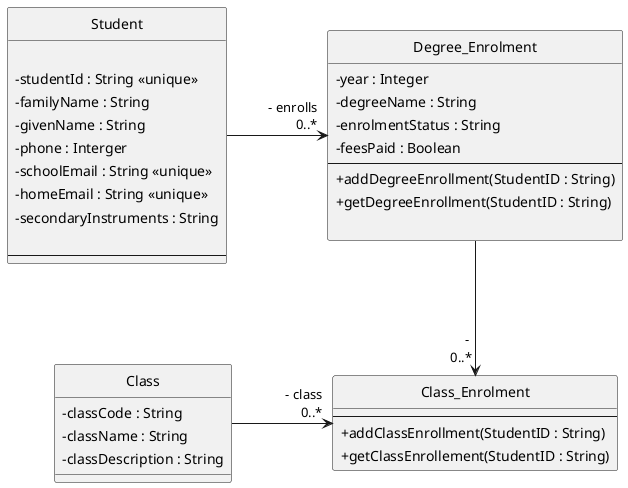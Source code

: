 @startuml juliennd

' ======= Style / Layout Tweaks =======

skinparam {
  ' use conventional UML notation
  Style StrictUML

  ' use + and - characters instead of icons for showing visibility
  ClassAttributeIconSize 0

  ' less pointer corners
  RoundCorner 5

  ' make everything slightly less cramped
  Padding 2

  ' increase vertical spacing to make room for labels
  RankSep 100

  ' increase horizontal spacing to make room for labels
  NodeSep 100
}

' ======= Classes =======

class "Student" as student {
  ' fields

  - studentId : String <<unique>>
  - familyName : String
  - givenName : String
  - phone : Interger 
  - schoolEmail : String <<unique>>
  - homeEmail : String <<unique>>
  - secondaryInstruments : String

--
  ' methods
}

class "Degree_Enrolment" as degreeenrolment {
  ' fields
  - year : Integer
  - degreeName : String
  - enrolmentStatus : String
  - feesPaid : Boolean
--
  'methods
  + addDegreeEnrollment(StudentID : String)
  + getDegreeEnrollment(StudentID : String)
  
}

class "Class_Enrolment" as classenrolment {
--
   'methods
   + addClassEnrollment(StudentID : String) 
   + getClassEnrollement(StudentID : String)
}

class "Class" as class {
    'fields
    -classCode : String
    -className : String
    -classDescription : String
}

' ======= Relationships =======

' Note: the \r is a right-aligned line break (\l is left-aligned, and \n is centred)
student -> "- enrolls\r0..*" degreeenrolment
degreeenrolment --> "- \r0..*"classenrolment
class -> "- class\r0..*"classenrolment


@enduml